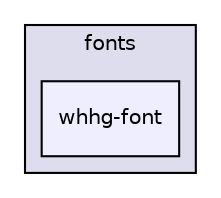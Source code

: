 digraph "/home/unko/code/maturitni-projekt/web-client/static/fonts/whhg-font" {
  compound=true
  node [ fontsize="10", fontname="Helvetica"];
  edge [ labelfontsize="10", labelfontname="Helvetica"];
  subgraph clusterdir_798786668bc1589ab9a9b2911801e509 {
    graph [ bgcolor="#ddddee", pencolor="black", label="fonts" fontname="Helvetica", fontsize="10", URL="dir_798786668bc1589ab9a9b2911801e509.html"]
  dir_c2d531278d35914427b9e610becdd800 [shape=box, label="whhg-font", style="filled", fillcolor="#eeeeff", pencolor="black", URL="dir_c2d531278d35914427b9e610becdd800.html"];
  }
}
